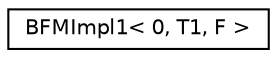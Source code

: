 digraph "Graphical Class Hierarchy"
{
  edge [fontname="Helvetica",fontsize="10",labelfontname="Helvetica",labelfontsize="10"];
  node [fontname="Helvetica",fontsize="10",shape=record];
  rankdir="LR";
  Node0 [label="BFMImpl1\< 0, T1, F \>",height=0.2,width=0.4,color="black", fillcolor="white", style="filled",URL="$structBFMImpl1_3_010_00_01T1_00_01F_01_4.html"];
}
